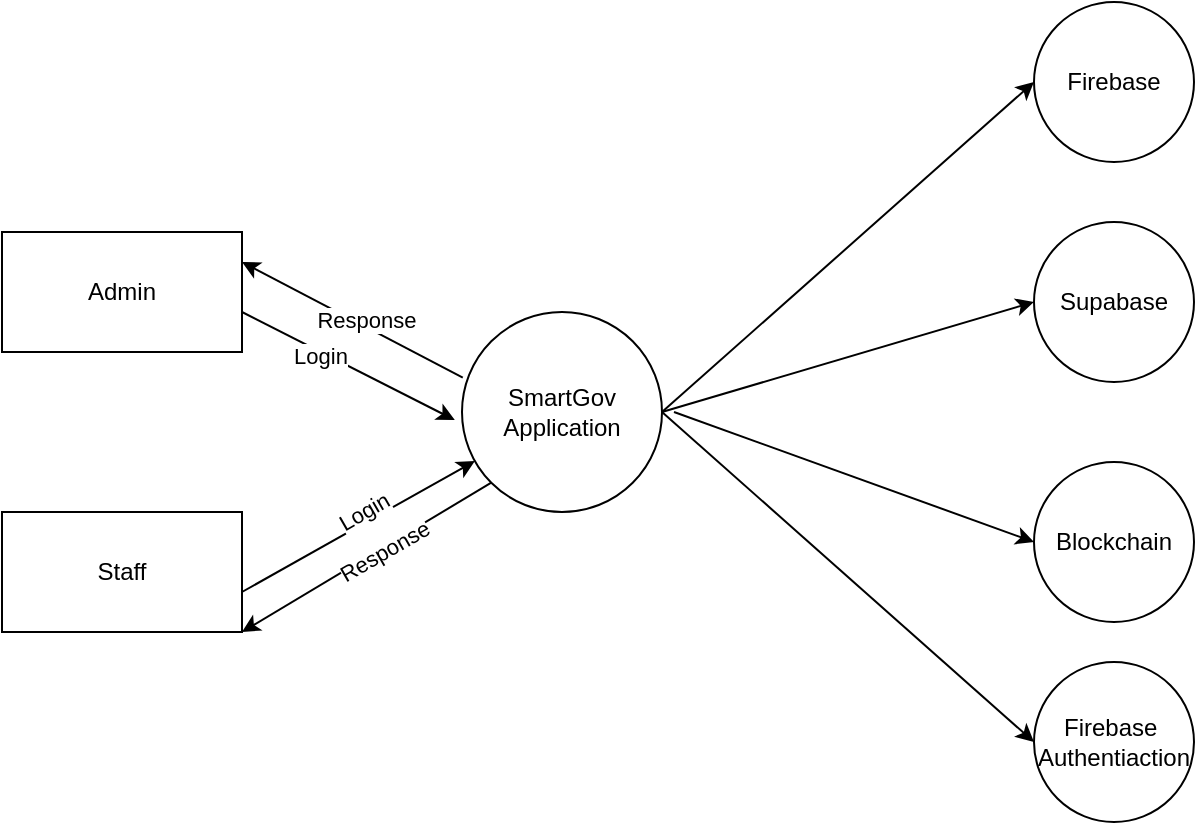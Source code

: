 <mxfile version="26.2.14">
  <diagram name="Page-1" id="aIiyL19sXfWsIiCOpw07">
    <mxGraphModel dx="1489" dy="753" grid="1" gridSize="10" guides="1" tooltips="1" connect="1" arrows="1" fold="1" page="1" pageScale="1" pageWidth="827" pageHeight="1169" math="0" shadow="0">
      <root>
        <mxCell id="0" />
        <mxCell id="1" parent="0" />
        <mxCell id="_l1W-Wn44Iar3BXcV8EO-14" value="Admin" style="rounded=0;whiteSpace=wrap;html=1;" vertex="1" parent="1">
          <mxGeometry x="84" y="220" width="120" height="60" as="geometry" />
        </mxCell>
        <mxCell id="_l1W-Wn44Iar3BXcV8EO-15" value="Staff" style="rounded=0;whiteSpace=wrap;html=1;" vertex="1" parent="1">
          <mxGeometry x="84" y="360" width="120" height="60" as="geometry" />
        </mxCell>
        <mxCell id="_l1W-Wn44Iar3BXcV8EO-16" value="SmartGov Application" style="ellipse;whiteSpace=wrap;html=1;aspect=fixed;" vertex="1" parent="1">
          <mxGeometry x="314" y="260" width="100" height="100" as="geometry" />
        </mxCell>
        <mxCell id="_l1W-Wn44Iar3BXcV8EO-18" value="" style="endArrow=classic;html=1;rounded=0;exitX=1;exitY=0.5;exitDx=0;exitDy=0;entryX=-0.036;entryY=0.44;entryDx=0;entryDy=0;entryPerimeter=0;" edge="1" parent="1">
          <mxGeometry width="50" height="50" relative="1" as="geometry">
            <mxPoint x="204" y="260" as="sourcePoint" />
            <mxPoint x="310.4" y="314" as="targetPoint" />
          </mxGeometry>
        </mxCell>
        <mxCell id="_l1W-Wn44Iar3BXcV8EO-19" value="Login" style="edgeLabel;html=1;align=center;verticalAlign=middle;resizable=0;points=[];" vertex="1" connectable="0" parent="_l1W-Wn44Iar3BXcV8EO-18">
          <mxGeometry x="-0.259" y="-2" relative="1" as="geometry">
            <mxPoint as="offset" />
          </mxGeometry>
        </mxCell>
        <mxCell id="_l1W-Wn44Iar3BXcV8EO-20" value="" style="endArrow=classic;html=1;rounded=0;exitX=0.004;exitY=0.328;exitDx=0;exitDy=0;exitPerimeter=0;entryX=1;entryY=0.25;entryDx=0;entryDy=0;" edge="1" parent="1" source="_l1W-Wn44Iar3BXcV8EO-16" target="_l1W-Wn44Iar3BXcV8EO-14">
          <mxGeometry width="50" height="50" relative="1" as="geometry">
            <mxPoint x="384" y="330" as="sourcePoint" />
            <mxPoint x="214" y="230" as="targetPoint" />
          </mxGeometry>
        </mxCell>
        <mxCell id="_l1W-Wn44Iar3BXcV8EO-21" value="Response" style="edgeLabel;html=1;align=center;verticalAlign=middle;resizable=0;points=[];" vertex="1" connectable="0" parent="_l1W-Wn44Iar3BXcV8EO-20">
          <mxGeometry x="-0.103" y="-3" relative="1" as="geometry">
            <mxPoint as="offset" />
          </mxGeometry>
        </mxCell>
        <mxCell id="_l1W-Wn44Iar3BXcV8EO-22" value="" style="endArrow=classic;html=1;rounded=0;" edge="1" parent="1" target="_l1W-Wn44Iar3BXcV8EO-16">
          <mxGeometry width="50" height="50" relative="1" as="geometry">
            <mxPoint x="204" y="400" as="sourcePoint" />
            <mxPoint x="254" y="350" as="targetPoint" />
          </mxGeometry>
        </mxCell>
        <mxCell id="_l1W-Wn44Iar3BXcV8EO-24" value="Login" style="edgeLabel;html=1;align=center;verticalAlign=middle;resizable=0;points=[];rotation=-30;" vertex="1" connectable="0" parent="_l1W-Wn44Iar3BXcV8EO-22">
          <mxGeometry x="0.13" y="3" relative="1" as="geometry">
            <mxPoint x="-4" as="offset" />
          </mxGeometry>
        </mxCell>
        <mxCell id="_l1W-Wn44Iar3BXcV8EO-25" value="" style="endArrow=classic;html=1;rounded=0;entryX=1;entryY=1;entryDx=0;entryDy=0;exitX=0;exitY=1;exitDx=0;exitDy=0;" edge="1" parent="1" source="_l1W-Wn44Iar3BXcV8EO-16" target="_l1W-Wn44Iar3BXcV8EO-15">
          <mxGeometry width="50" height="50" relative="1" as="geometry">
            <mxPoint x="384" y="360" as="sourcePoint" />
            <mxPoint x="434" y="310" as="targetPoint" />
          </mxGeometry>
        </mxCell>
        <mxCell id="_l1W-Wn44Iar3BXcV8EO-26" value="Response" style="edgeLabel;html=1;align=center;verticalAlign=middle;resizable=0;points=[];rotation=-30;" vertex="1" connectable="0" parent="_l1W-Wn44Iar3BXcV8EO-25">
          <mxGeometry x="-0.363" y="-3" relative="1" as="geometry">
            <mxPoint x="-13" y="13" as="offset" />
          </mxGeometry>
        </mxCell>
        <mxCell id="_l1W-Wn44Iar3BXcV8EO-27" value="Firebase" style="ellipse;whiteSpace=wrap;html=1;aspect=fixed;" vertex="1" parent="1">
          <mxGeometry x="600" y="105" width="80" height="80" as="geometry" />
        </mxCell>
        <mxCell id="_l1W-Wn44Iar3BXcV8EO-28" value="Supabase" style="ellipse;whiteSpace=wrap;html=1;aspect=fixed;" vertex="1" parent="1">
          <mxGeometry x="600" y="215" width="80" height="80" as="geometry" />
        </mxCell>
        <mxCell id="_l1W-Wn44Iar3BXcV8EO-29" value="Blockchain" style="ellipse;whiteSpace=wrap;html=1;aspect=fixed;" vertex="1" parent="1">
          <mxGeometry x="600" y="335" width="80" height="80" as="geometry" />
        </mxCell>
        <mxCell id="_l1W-Wn44Iar3BXcV8EO-30" value="Firebase&amp;nbsp;&lt;div&gt;Authentiaction&lt;/div&gt;" style="ellipse;whiteSpace=wrap;html=1;aspect=fixed;" vertex="1" parent="1">
          <mxGeometry x="600" y="435" width="80" height="80" as="geometry" />
        </mxCell>
        <mxCell id="_l1W-Wn44Iar3BXcV8EO-31" value="" style="endArrow=classic;html=1;rounded=0;exitX=1;exitY=0.5;exitDx=0;exitDy=0;entryX=0;entryY=0.5;entryDx=0;entryDy=0;" edge="1" parent="1" source="_l1W-Wn44Iar3BXcV8EO-16" target="_l1W-Wn44Iar3BXcV8EO-27">
          <mxGeometry width="50" height="50" relative="1" as="geometry">
            <mxPoint x="450" y="380" as="sourcePoint" />
            <mxPoint x="500" y="330" as="targetPoint" />
          </mxGeometry>
        </mxCell>
        <mxCell id="_l1W-Wn44Iar3BXcV8EO-32" value="" style="endArrow=classic;html=1;rounded=0;exitX=1;exitY=0.5;exitDx=0;exitDy=0;entryX=0;entryY=0.5;entryDx=0;entryDy=0;" edge="1" parent="1" source="_l1W-Wn44Iar3BXcV8EO-16" target="_l1W-Wn44Iar3BXcV8EO-28">
          <mxGeometry width="50" height="50" relative="1" as="geometry">
            <mxPoint x="450" y="380" as="sourcePoint" />
            <mxPoint x="500" y="330" as="targetPoint" />
          </mxGeometry>
        </mxCell>
        <mxCell id="_l1W-Wn44Iar3BXcV8EO-33" value="" style="endArrow=classic;html=1;rounded=0;entryX=0;entryY=0.5;entryDx=0;entryDy=0;" edge="1" parent="1" target="_l1W-Wn44Iar3BXcV8EO-29">
          <mxGeometry width="50" height="50" relative="1" as="geometry">
            <mxPoint x="420" y="310" as="sourcePoint" />
            <mxPoint x="500" y="330" as="targetPoint" />
          </mxGeometry>
        </mxCell>
        <mxCell id="_l1W-Wn44Iar3BXcV8EO-34" value="" style="endArrow=classic;html=1;rounded=0;exitX=1;exitY=0.5;exitDx=0;exitDy=0;entryX=0;entryY=0.5;entryDx=0;entryDy=0;" edge="1" parent="1" source="_l1W-Wn44Iar3BXcV8EO-16" target="_l1W-Wn44Iar3BXcV8EO-30">
          <mxGeometry width="50" height="50" relative="1" as="geometry">
            <mxPoint x="450" y="380" as="sourcePoint" />
            <mxPoint x="500" y="330" as="targetPoint" />
          </mxGeometry>
        </mxCell>
      </root>
    </mxGraphModel>
  </diagram>
</mxfile>
